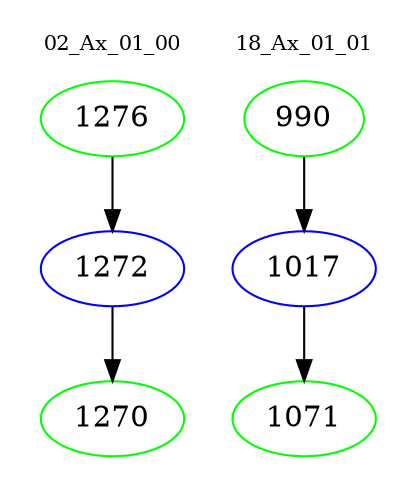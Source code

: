digraph{
subgraph cluster_0 {
color = white
label = "02_Ax_01_00";
fontsize=10;
T0_1276 [label="1276", color="green"]
T0_1276 -> T0_1272 [color="black"]
T0_1272 [label="1272", color="blue"]
T0_1272 -> T0_1270 [color="black"]
T0_1270 [label="1270", color="green"]
}
subgraph cluster_1 {
color = white
label = "18_Ax_01_01";
fontsize=10;
T1_990 [label="990", color="green"]
T1_990 -> T1_1017 [color="black"]
T1_1017 [label="1017", color="blue"]
T1_1017 -> T1_1071 [color="black"]
T1_1071 [label="1071", color="green"]
}
}
